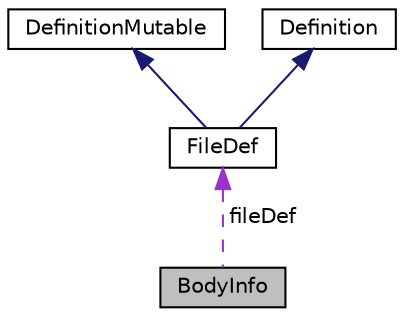 digraph "BodyInfo"
{
 // INTERACTIVE_SVG=YES
 // LATEX_PDF_SIZE
  edge [fontname="Helvetica",fontsize="10",labelfontname="Helvetica",labelfontsize="10"];
  node [fontname="Helvetica",fontsize="10",shape=record];
  Node1 [label="BodyInfo",height=0.2,width=0.4,color="black", fillcolor="grey75", style="filled", fontcolor="black",tooltip="Data associated with description found in the body."];
  Node2 -> Node1 [dir="back",color="darkorchid3",fontsize="10",style="dashed",label=" fileDef" ,fontname="Helvetica"];
  Node2 [label="FileDef",height=0.2,width=0.4,color="black", fillcolor="white", style="filled",URL="$de/db0/class_file_def.html",tooltip="A model of a file symbol."];
  Node3 -> Node2 [dir="back",color="midnightblue",fontsize="10",style="solid",fontname="Helvetica"];
  Node3 [label="DefinitionMutable",height=0.2,width=0.4,color="black", fillcolor="white", style="filled",URL="$d0/d46/class_definition_mutable.html",tooltip=" "];
  Node4 -> Node2 [dir="back",color="midnightblue",fontsize="10",style="solid",fontname="Helvetica"];
  Node4 [label="Definition",height=0.2,width=0.4,color="black", fillcolor="white", style="filled",URL="$d5/dcc/class_definition.html",tooltip="The common base class of all entity definitions found in the sources."];
}
